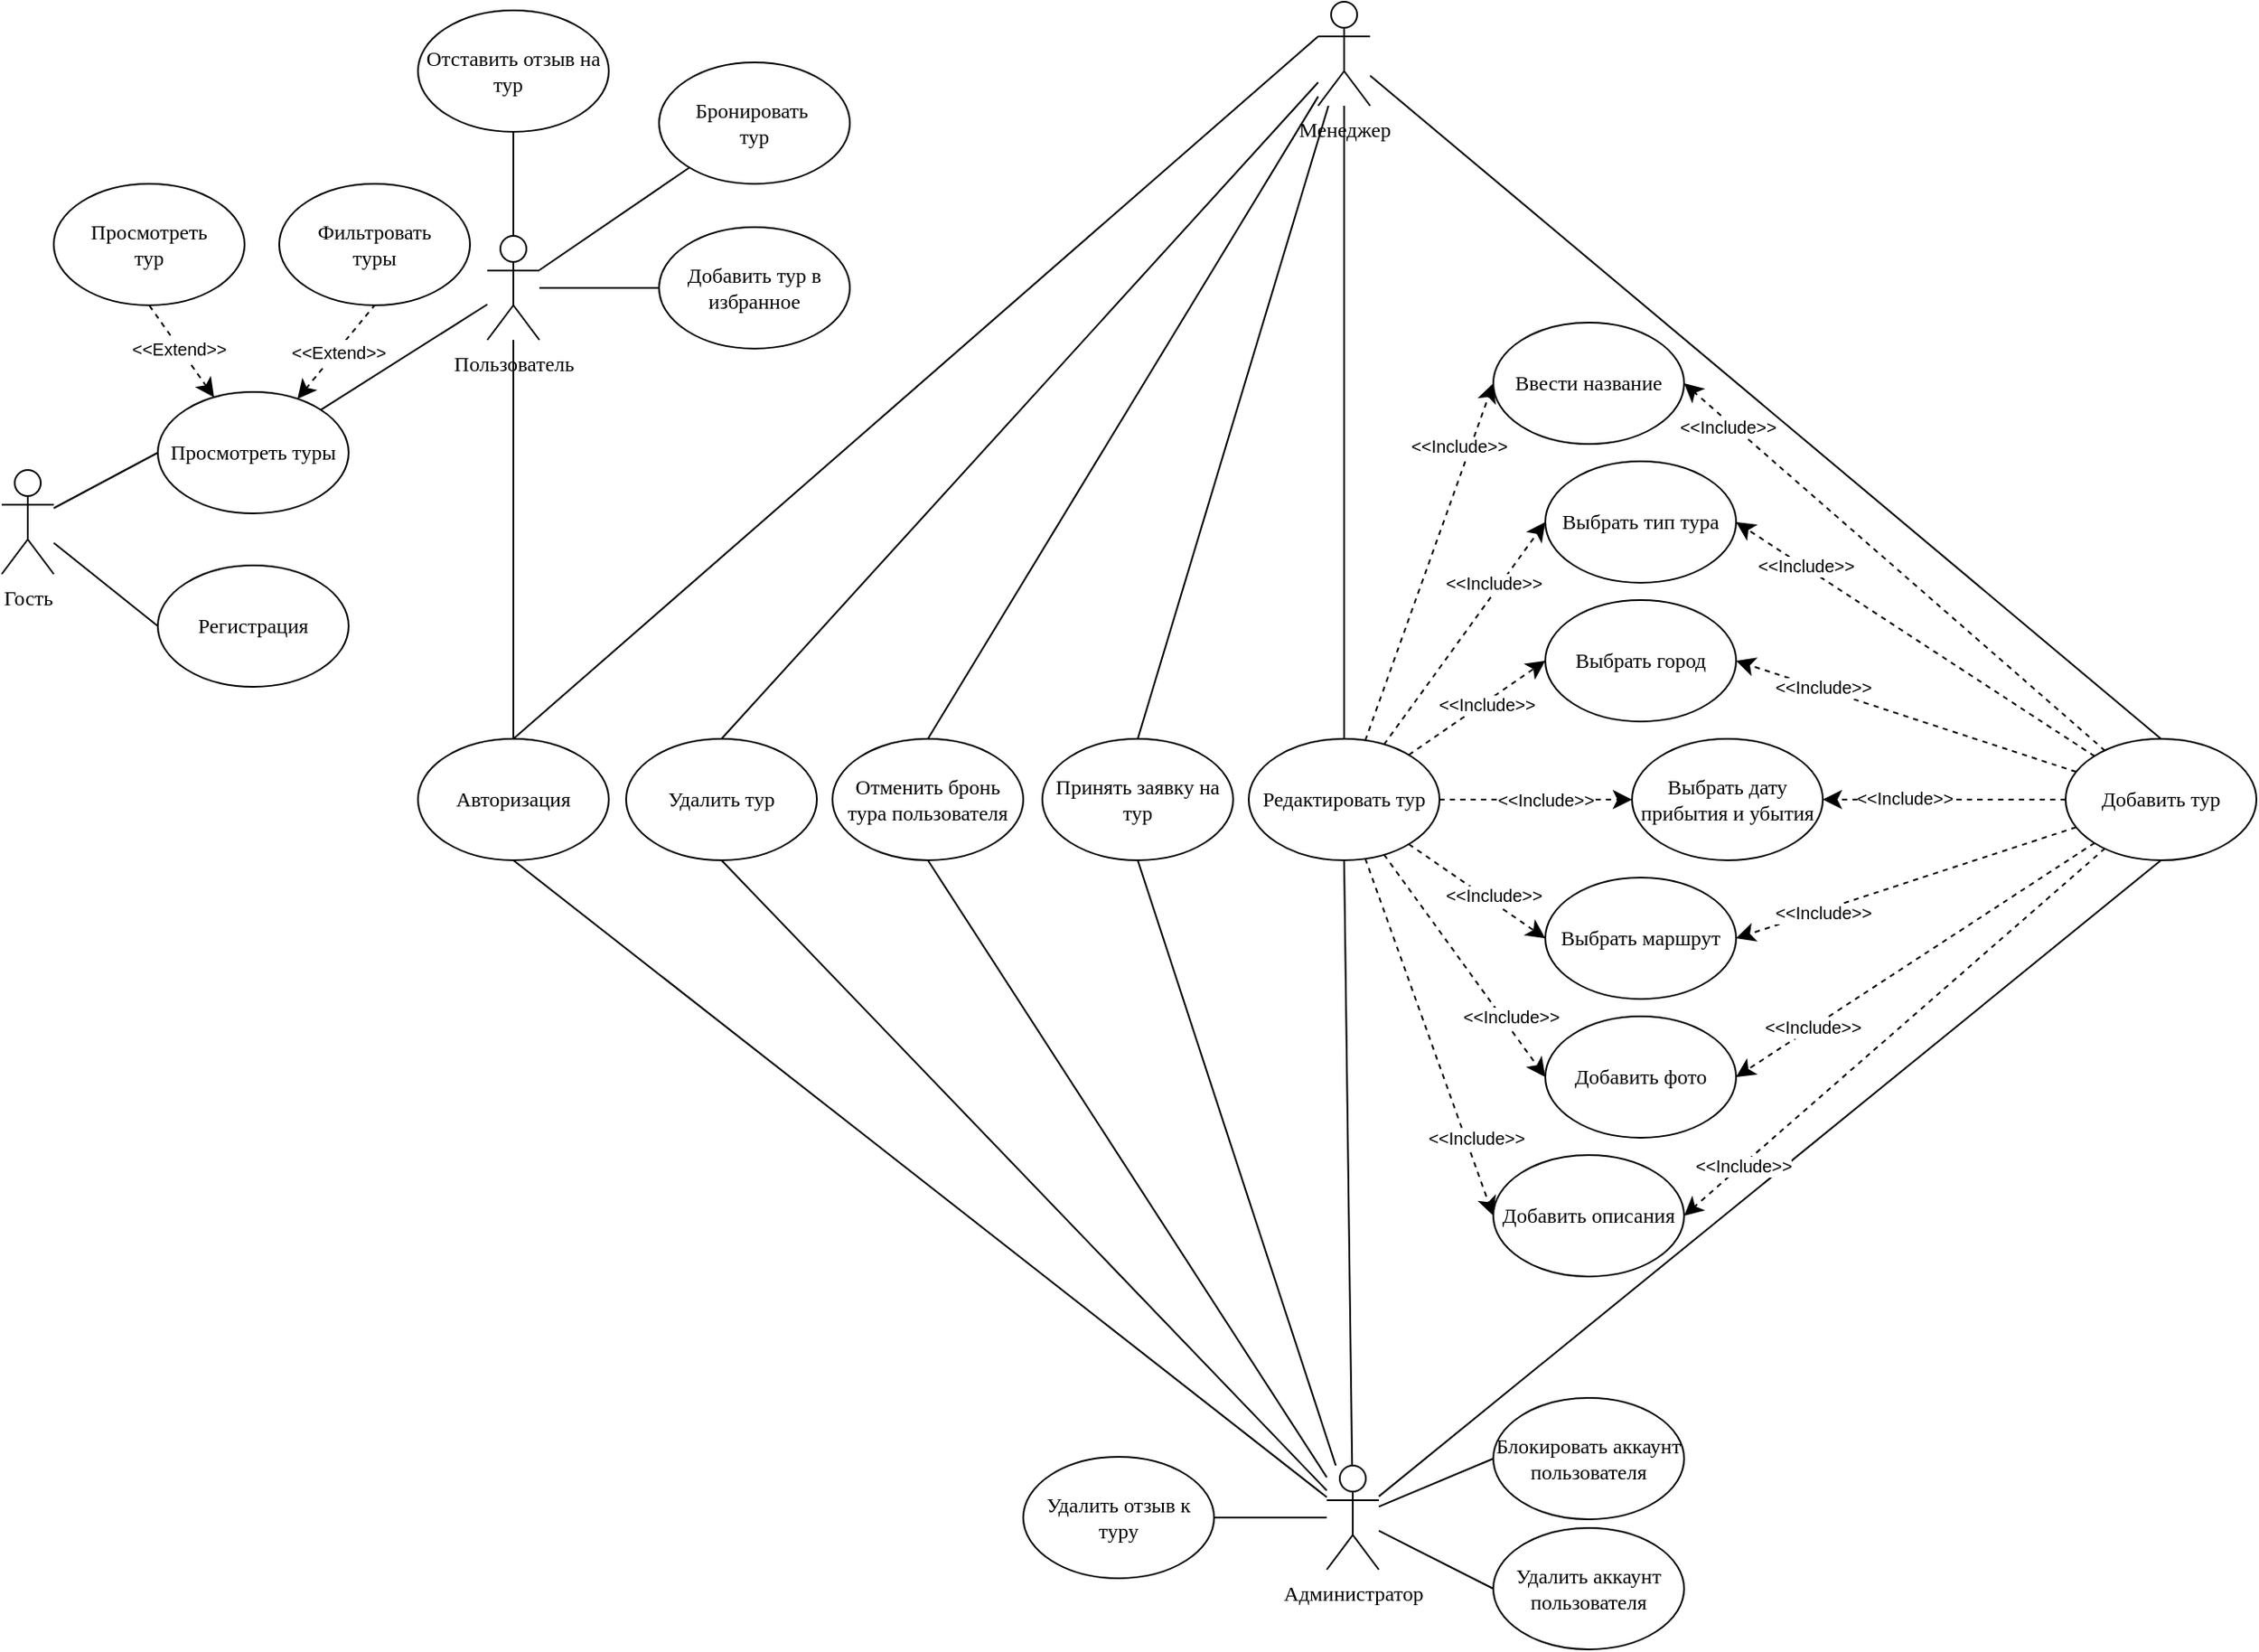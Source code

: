 <mxfile version="24.8.6">
  <diagram name="Страница — 1" id="NZbn_GLvDckBzevisfvI">
    <mxGraphModel dx="1900" dy="396" grid="0" gridSize="10" guides="1" tooltips="1" connect="1" arrows="1" fold="1" page="0" pageScale="1" pageWidth="1169" pageHeight="827" math="0" shadow="0">
      <root>
        <mxCell id="0" />
        <mxCell id="1" parent="0" />
        <mxCell id="svQCepNTFexyG-QFbBfc-1" value="Авторизация" style="ellipse;whiteSpace=wrap;html=1;fontFamily=Times New Roman;" parent="1" vertex="1">
          <mxGeometry x="178" y="827" width="110" height="70" as="geometry" />
        </mxCell>
        <mxCell id="p_r1cKh_CzRkiVNsoP0s-77" style="edgeStyle=none;curved=1;rounded=0;orthogonalLoop=1;jettySize=auto;html=1;entryX=0;entryY=0.5;entryDx=0;entryDy=0;fontSize=12;startSize=8;endSize=8;endArrow=none;endFill=0;" parent="1" source="svQCepNTFexyG-QFbBfc-3" target="OeR3qFUjESxq3L1rICcf-10" edge="1">
          <mxGeometry relative="1" as="geometry" />
        </mxCell>
        <mxCell id="p_r1cKh_CzRkiVNsoP0s-78" style="edgeStyle=none;curved=1;rounded=0;orthogonalLoop=1;jettySize=auto;html=1;entryX=0;entryY=0.5;entryDx=0;entryDy=0;fontSize=12;startSize=8;endSize=8;endArrow=none;endFill=0;" parent="1" source="svQCepNTFexyG-QFbBfc-3" target="p_r1cKh_CzRkiVNsoP0s-5" edge="1">
          <mxGeometry relative="1" as="geometry" />
        </mxCell>
        <mxCell id="svQCepNTFexyG-QFbBfc-3" value="Гость" style="shape=umlActor;verticalLabelPosition=bottom;verticalAlign=top;html=1;outlineConnect=0;fontFamily=Times New Roman;" parent="1" vertex="1">
          <mxGeometry x="-62" y="672" width="30" height="60" as="geometry" />
        </mxCell>
        <mxCell id="OeR3qFUjESxq3L1rICcf-11" style="edgeStyle=none;shape=connector;rounded=0;orthogonalLoop=1;jettySize=auto;html=1;labelBackgroundColor=default;strokeColor=default;align=center;verticalAlign=middle;fontFamily=Helvetica;fontSize=11;fontColor=default;endArrow=none;endFill=0;" parent="1" source="svQCepNTFexyG-QFbBfc-7" target="OeR3qFUjESxq3L1rICcf-10" edge="1">
          <mxGeometry relative="1" as="geometry" />
        </mxCell>
        <mxCell id="OeR3qFUjESxq3L1rICcf-12" style="edgeStyle=none;shape=connector;rounded=0;orthogonalLoop=1;jettySize=auto;html=1;labelBackgroundColor=default;strokeColor=default;align=center;verticalAlign=middle;fontFamily=Helvetica;fontSize=11;fontColor=default;endArrow=none;endFill=0;" parent="1" source="svQCepNTFexyG-QFbBfc-7" target="OeR3qFUjESxq3L1rICcf-9" edge="1">
          <mxGeometry relative="1" as="geometry" />
        </mxCell>
        <mxCell id="OeR3qFUjESxq3L1rICcf-13" style="edgeStyle=none;shape=connector;rounded=0;orthogonalLoop=1;jettySize=auto;html=1;labelBackgroundColor=default;strokeColor=default;align=center;verticalAlign=middle;fontFamily=Helvetica;fontSize=11;fontColor=default;endArrow=none;endFill=0;" parent="1" source="svQCepNTFexyG-QFbBfc-7" target="OeR3qFUjESxq3L1rICcf-8" edge="1">
          <mxGeometry relative="1" as="geometry" />
        </mxCell>
        <mxCell id="p_r1cKh_CzRkiVNsoP0s-63" style="edgeStyle=none;curved=1;rounded=0;orthogonalLoop=1;jettySize=auto;html=1;entryX=0;entryY=0.5;entryDx=0;entryDy=0;fontSize=12;startSize=8;endSize=8;endArrow=none;endFill=0;" parent="1" source="svQCepNTFexyG-QFbBfc-7" target="zMWsZsheXrGuxRjLxGXC-23" edge="1">
          <mxGeometry relative="1" as="geometry" />
        </mxCell>
        <mxCell id="p_r1cKh_CzRkiVNsoP0s-74" style="edgeStyle=none;curved=1;rounded=0;orthogonalLoop=1;jettySize=auto;html=1;fontSize=12;startSize=8;endSize=8;endArrow=none;endFill=0;" parent="1" source="svQCepNTFexyG-QFbBfc-7" target="svQCepNTFexyG-QFbBfc-1" edge="1">
          <mxGeometry relative="1" as="geometry" />
        </mxCell>
        <mxCell id="svQCepNTFexyG-QFbBfc-7" value="Пользователь" style="shape=umlActor;verticalLabelPosition=bottom;verticalAlign=top;html=1;outlineConnect=0;fontFamily=Times New Roman;" parent="1" vertex="1">
          <mxGeometry x="218" y="537" width="30" height="60" as="geometry" />
        </mxCell>
        <mxCell id="OeR3qFUjESxq3L1rICcf-7" value="Фильтровать&lt;div&gt;туры&lt;/div&gt;" style="ellipse;whiteSpace=wrap;html=1;fontFamily=Times New Roman;" parent="1" vertex="1">
          <mxGeometry x="98" y="507" width="110" height="70" as="geometry" />
        </mxCell>
        <mxCell id="OeR3qFUjESxq3L1rICcf-8" value="Бронировать&amp;nbsp;&lt;div&gt;тур&lt;/div&gt;" style="ellipse;whiteSpace=wrap;html=1;fontFamily=Times New Roman;" parent="1" vertex="1">
          <mxGeometry x="317" y="437" width="110" height="70" as="geometry" />
        </mxCell>
        <mxCell id="OeR3qFUjESxq3L1rICcf-9" value="Отставить отзыв на тур&amp;nbsp;&amp;nbsp;" style="ellipse;whiteSpace=wrap;html=1;fontFamily=Times New Roman;" parent="1" vertex="1">
          <mxGeometry x="178" y="407" width="110" height="70" as="geometry" />
        </mxCell>
        <mxCell id="p_r1cKh_CzRkiVNsoP0s-66" style="edgeStyle=none;curved=1;rounded=0;orthogonalLoop=1;jettySize=auto;html=1;entryX=0.5;entryY=1;entryDx=0;entryDy=0;fontSize=12;startSize=8;endSize=8;endArrow=none;endFill=0;startArrow=classic;startFill=1;dashed=1;" parent="1" source="OeR3qFUjESxq3L1rICcf-10" target="p_r1cKh_CzRkiVNsoP0s-64" edge="1">
          <mxGeometry relative="1" as="geometry" />
        </mxCell>
        <mxCell id="p_r1cKh_CzRkiVNsoP0s-68" value="&lt;font style=&quot;font-size: 10px;&quot;&gt;&amp;lt;&amp;lt;Extend&amp;gt;&amp;gt;&lt;/font&gt;" style="edgeLabel;html=1;align=center;verticalAlign=middle;resizable=0;points=[];fontSize=12;" parent="p_r1cKh_CzRkiVNsoP0s-66" vertex="1" connectable="0">
          <mxGeometry x="0.073" y="1" relative="1" as="geometry">
            <mxPoint as="offset" />
          </mxGeometry>
        </mxCell>
        <mxCell id="p_r1cKh_CzRkiVNsoP0s-67" style="edgeStyle=none;curved=1;rounded=0;orthogonalLoop=1;jettySize=auto;html=1;entryX=0.5;entryY=1;entryDx=0;entryDy=0;fontSize=12;startSize=8;endSize=8;startArrow=classic;startFill=1;endArrow=none;endFill=0;dashed=1;" parent="1" source="OeR3qFUjESxq3L1rICcf-10" target="OeR3qFUjESxq3L1rICcf-7" edge="1">
          <mxGeometry relative="1" as="geometry" />
        </mxCell>
        <mxCell id="OeR3qFUjESxq3L1rICcf-10" value="Просмотреть туры" style="ellipse;whiteSpace=wrap;html=1;fontFamily=Times New Roman;" parent="1" vertex="1">
          <mxGeometry x="28" y="627" width="110" height="70" as="geometry" />
        </mxCell>
        <mxCell id="p_r1cKh_CzRkiVNsoP0s-47" style="edgeStyle=none;curved=1;rounded=0;orthogonalLoop=1;jettySize=auto;html=1;entryX=1;entryY=0.5;entryDx=0;entryDy=0;fontSize=12;startSize=8;endSize=8;dashed=1;" parent="1" source="OeR3qFUjESxq3L1rICcf-15" target="p_r1cKh_CzRkiVNsoP0s-23" edge="1">
          <mxGeometry relative="1" as="geometry" />
        </mxCell>
        <mxCell id="p_r1cKh_CzRkiVNsoP0s-48" style="edgeStyle=none;curved=1;rounded=0;orthogonalLoop=1;jettySize=auto;html=1;entryX=1;entryY=0.5;entryDx=0;entryDy=0;fontSize=12;startSize=8;endSize=8;dashed=1;" parent="1" source="OeR3qFUjESxq3L1rICcf-15" target="p_r1cKh_CzRkiVNsoP0s-28" edge="1">
          <mxGeometry relative="1" as="geometry" />
        </mxCell>
        <mxCell id="p_r1cKh_CzRkiVNsoP0s-49" style="edgeStyle=none;curved=1;rounded=0;orthogonalLoop=1;jettySize=auto;html=1;entryX=1;entryY=0.5;entryDx=0;entryDy=0;fontSize=12;startSize=8;endSize=8;dashed=1;" parent="1" source="OeR3qFUjESxq3L1rICcf-15" target="p_r1cKh_CzRkiVNsoP0s-22" edge="1">
          <mxGeometry relative="1" as="geometry" />
        </mxCell>
        <mxCell id="p_r1cKh_CzRkiVNsoP0s-50" style="edgeStyle=none;curved=1;rounded=0;orthogonalLoop=1;jettySize=auto;html=1;entryX=1;entryY=0.5;entryDx=0;entryDy=0;fontSize=12;startSize=8;endSize=8;dashed=1;" parent="1" source="OeR3qFUjESxq3L1rICcf-15" target="p_r1cKh_CzRkiVNsoP0s-21" edge="1">
          <mxGeometry relative="1" as="geometry" />
        </mxCell>
        <mxCell id="p_r1cKh_CzRkiVNsoP0s-51" style="edgeStyle=none;curved=1;rounded=0;orthogonalLoop=1;jettySize=auto;html=1;entryX=1;entryY=0.5;entryDx=0;entryDy=0;fontSize=12;startSize=8;endSize=8;dashed=1;" parent="1" source="OeR3qFUjESxq3L1rICcf-15" target="p_r1cKh_CzRkiVNsoP0s-19" edge="1">
          <mxGeometry relative="1" as="geometry" />
        </mxCell>
        <mxCell id="p_r1cKh_CzRkiVNsoP0s-52" style="edgeStyle=none;curved=1;rounded=0;orthogonalLoop=1;jettySize=auto;html=1;entryX=1;entryY=0.5;entryDx=0;entryDy=0;fontSize=12;startSize=8;endSize=8;dashed=1;" parent="1" source="OeR3qFUjESxq3L1rICcf-15" target="p_r1cKh_CzRkiVNsoP0s-20" edge="1">
          <mxGeometry relative="1" as="geometry" />
        </mxCell>
        <mxCell id="p_r1cKh_CzRkiVNsoP0s-53" style="edgeStyle=none;curved=1;rounded=0;orthogonalLoop=1;jettySize=auto;html=1;entryX=1;entryY=0.5;entryDx=0;entryDy=0;fontSize=12;startSize=8;endSize=8;dashed=1;" parent="1" source="OeR3qFUjESxq3L1rICcf-15" target="p_r1cKh_CzRkiVNsoP0s-24" edge="1">
          <mxGeometry relative="1" as="geometry" />
        </mxCell>
        <mxCell id="OeR3qFUjESxq3L1rICcf-15" value="Добавить тур" style="ellipse;whiteSpace=wrap;html=1;fontFamily=Times New Roman;" parent="1" vertex="1">
          <mxGeometry x="1128" y="827" width="110" height="70" as="geometry" />
        </mxCell>
        <mxCell id="OeR3qFUjESxq3L1rICcf-21" value="Удалить тур" style="ellipse;whiteSpace=wrap;html=1;fontFamily=Times New Roman;" parent="1" vertex="1">
          <mxGeometry x="298" y="827" width="110" height="70" as="geometry" />
        </mxCell>
        <mxCell id="zMWsZsheXrGuxRjLxGXC-29" style="edgeStyle=none;curved=1;rounded=0;orthogonalLoop=1;jettySize=auto;html=1;entryX=0.5;entryY=0;entryDx=0;entryDy=0;fontSize=12;startSize=8;endSize=8;endArrow=none;endFill=0;" parent="1" source="zMWsZsheXrGuxRjLxGXC-20" target="OeR3qFUjESxq3L1rICcf-15" edge="1">
          <mxGeometry relative="1" as="geometry" />
        </mxCell>
        <mxCell id="zMWsZsheXrGuxRjLxGXC-30" style="edgeStyle=none;curved=1;rounded=0;orthogonalLoop=1;jettySize=auto;html=1;entryX=0.5;entryY=0;entryDx=0;entryDy=0;fontSize=12;startSize=8;endSize=8;endArrow=none;endFill=0;" parent="1" source="zMWsZsheXrGuxRjLxGXC-20" target="OeR3qFUjESxq3L1rICcf-21" edge="1">
          <mxGeometry relative="1" as="geometry" />
        </mxCell>
        <mxCell id="zMWsZsheXrGuxRjLxGXC-31" style="edgeStyle=none;curved=1;rounded=0;orthogonalLoop=1;jettySize=auto;html=1;entryX=0.5;entryY=0;entryDx=0;entryDy=0;fontSize=12;startSize=8;endSize=8;endArrow=none;endFill=0;" parent="1" source="zMWsZsheXrGuxRjLxGXC-20" target="zMWsZsheXrGuxRjLxGXC-28" edge="1">
          <mxGeometry relative="1" as="geometry" />
        </mxCell>
        <mxCell id="zMWsZsheXrGuxRjLxGXC-32" style="edgeStyle=none;curved=1;rounded=0;orthogonalLoop=1;jettySize=auto;html=1;entryX=0.5;entryY=0;entryDx=0;entryDy=0;fontSize=12;startSize=8;endSize=8;endArrow=none;endFill=0;" parent="1" source="zMWsZsheXrGuxRjLxGXC-20" target="zMWsZsheXrGuxRjLxGXC-27" edge="1">
          <mxGeometry relative="1" as="geometry" />
        </mxCell>
        <mxCell id="zMWsZsheXrGuxRjLxGXC-33" style="edgeStyle=none;curved=1;rounded=0;orthogonalLoop=1;jettySize=auto;html=1;entryX=0.5;entryY=0;entryDx=0;entryDy=0;fontSize=12;startSize=8;endSize=8;endArrow=none;endFill=0;" parent="1" source="zMWsZsheXrGuxRjLxGXC-20" target="zMWsZsheXrGuxRjLxGXC-26" edge="1">
          <mxGeometry relative="1" as="geometry" />
        </mxCell>
        <mxCell id="p_r1cKh_CzRkiVNsoP0s-14" style="edgeStyle=none;curved=1;rounded=0;orthogonalLoop=1;jettySize=auto;html=1;exitX=0;exitY=0.333;exitDx=0;exitDy=0;exitPerimeter=0;entryX=0.5;entryY=0;entryDx=0;entryDy=0;fontSize=12;startSize=8;endSize=8;endArrow=none;endFill=0;" parent="1" source="zMWsZsheXrGuxRjLxGXC-20" target="svQCepNTFexyG-QFbBfc-1" edge="1">
          <mxGeometry relative="1" as="geometry" />
        </mxCell>
        <mxCell id="zMWsZsheXrGuxRjLxGXC-20" value="Менеджер" style="shape=umlActor;verticalLabelPosition=bottom;verticalAlign=top;html=1;outlineConnect=0;fontFamily=Times New Roman;" parent="1" vertex="1">
          <mxGeometry x="697" y="402" width="30" height="60" as="geometry" />
        </mxCell>
        <mxCell id="zMWsZsheXrGuxRjLxGXC-23" value="Добавить тур в избранное" style="ellipse;whiteSpace=wrap;html=1;fontFamily=Times New Roman;" parent="1" vertex="1">
          <mxGeometry x="317" y="532" width="110" height="70" as="geometry" />
        </mxCell>
        <mxCell id="p_r1cKh_CzRkiVNsoP0s-29" style="edgeStyle=none;curved=1;rounded=0;orthogonalLoop=1;jettySize=auto;html=1;entryX=0;entryY=0.5;entryDx=0;entryDy=0;fontSize=12;startSize=8;endSize=8;dashed=1;" parent="1" source="zMWsZsheXrGuxRjLxGXC-26" target="p_r1cKh_CzRkiVNsoP0s-23" edge="1">
          <mxGeometry relative="1" as="geometry" />
        </mxCell>
        <mxCell id="p_r1cKh_CzRkiVNsoP0s-39" value="&amp;lt;&amp;lt;Include&amp;gt;&amp;gt;" style="edgeLabel;html=1;align=center;verticalAlign=middle;resizable=0;points=[];fontSize=10;" parent="p_r1cKh_CzRkiVNsoP0s-29" vertex="1" connectable="0">
          <mxGeometry x="0.611" y="2" relative="1" as="geometry">
            <mxPoint x="-4" y="-4" as="offset" />
          </mxGeometry>
        </mxCell>
        <mxCell id="p_r1cKh_CzRkiVNsoP0s-30" style="edgeStyle=none;curved=1;rounded=0;orthogonalLoop=1;jettySize=auto;html=1;entryX=0;entryY=0.5;entryDx=0;entryDy=0;fontSize=12;startSize=8;endSize=8;dashed=1;" parent="1" source="zMWsZsheXrGuxRjLxGXC-26" target="p_r1cKh_CzRkiVNsoP0s-28" edge="1">
          <mxGeometry relative="1" as="geometry" />
        </mxCell>
        <mxCell id="p_r1cKh_CzRkiVNsoP0s-31" style="edgeStyle=none;curved=1;rounded=0;orthogonalLoop=1;jettySize=auto;html=1;entryX=0;entryY=0.5;entryDx=0;entryDy=0;fontSize=12;startSize=8;endSize=8;dashed=1;" parent="1" source="zMWsZsheXrGuxRjLxGXC-26" target="p_r1cKh_CzRkiVNsoP0s-22" edge="1">
          <mxGeometry relative="1" as="geometry" />
        </mxCell>
        <mxCell id="p_r1cKh_CzRkiVNsoP0s-32" style="edgeStyle=none;curved=1;rounded=0;orthogonalLoop=1;jettySize=auto;html=1;fontSize=12;startSize=8;endSize=8;dashed=1;" parent="1" source="zMWsZsheXrGuxRjLxGXC-26" target="p_r1cKh_CzRkiVNsoP0s-21" edge="1">
          <mxGeometry relative="1" as="geometry" />
        </mxCell>
        <mxCell id="p_r1cKh_CzRkiVNsoP0s-33" style="edgeStyle=none;curved=1;rounded=0;orthogonalLoop=1;jettySize=auto;html=1;entryX=0;entryY=0.5;entryDx=0;entryDy=0;fontSize=12;startSize=8;endSize=8;dashed=1;" parent="1" source="zMWsZsheXrGuxRjLxGXC-26" target="p_r1cKh_CzRkiVNsoP0s-19" edge="1">
          <mxGeometry relative="1" as="geometry" />
        </mxCell>
        <mxCell id="p_r1cKh_CzRkiVNsoP0s-34" style="edgeStyle=none;curved=1;rounded=0;orthogonalLoop=1;jettySize=auto;html=1;entryX=0;entryY=0.5;entryDx=0;entryDy=0;fontSize=12;startSize=8;endSize=8;dashed=1;" parent="1" source="zMWsZsheXrGuxRjLxGXC-26" target="p_r1cKh_CzRkiVNsoP0s-20" edge="1">
          <mxGeometry relative="1" as="geometry" />
        </mxCell>
        <mxCell id="p_r1cKh_CzRkiVNsoP0s-35" style="edgeStyle=none;curved=1;rounded=0;orthogonalLoop=1;jettySize=auto;html=1;entryX=0;entryY=0.5;entryDx=0;entryDy=0;fontSize=12;startSize=8;endSize=8;dashed=1;" parent="1" source="zMWsZsheXrGuxRjLxGXC-26" target="p_r1cKh_CzRkiVNsoP0s-24" edge="1">
          <mxGeometry relative="1" as="geometry" />
        </mxCell>
        <mxCell id="zMWsZsheXrGuxRjLxGXC-26" value="Редактировать тур" style="ellipse;whiteSpace=wrap;html=1;fontFamily=Times New Roman;" parent="1" vertex="1">
          <mxGeometry x="657" y="827" width="110" height="70" as="geometry" />
        </mxCell>
        <mxCell id="zMWsZsheXrGuxRjLxGXC-27" value="Принять заявку на тур" style="ellipse;whiteSpace=wrap;html=1;fontFamily=Times New Roman;" parent="1" vertex="1">
          <mxGeometry x="538" y="827" width="110" height="70" as="geometry" />
        </mxCell>
        <mxCell id="zMWsZsheXrGuxRjLxGXC-28" value="Отменить бронь тура пользователя" style="ellipse;whiteSpace=wrap;html=1;fontFamily=Times New Roman;" parent="1" vertex="1">
          <mxGeometry x="417" y="827" width="110" height="70" as="geometry" />
        </mxCell>
        <mxCell id="zMWsZsheXrGuxRjLxGXC-39" style="edgeStyle=none;curved=1;rounded=0;orthogonalLoop=1;jettySize=auto;html=1;entryX=0.5;entryY=1;entryDx=0;entryDy=0;fontSize=12;startSize=8;endSize=8;endArrow=none;endFill=0;" parent="1" source="zMWsZsheXrGuxRjLxGXC-35" target="OeR3qFUjESxq3L1rICcf-15" edge="1">
          <mxGeometry relative="1" as="geometry" />
        </mxCell>
        <mxCell id="zMWsZsheXrGuxRjLxGXC-40" style="edgeStyle=none;curved=1;rounded=0;orthogonalLoop=1;jettySize=auto;html=1;entryX=0.5;entryY=1;entryDx=0;entryDy=0;fontSize=12;startSize=8;endSize=8;endArrow=none;endFill=0;" parent="1" source="zMWsZsheXrGuxRjLxGXC-35" target="OeR3qFUjESxq3L1rICcf-21" edge="1">
          <mxGeometry relative="1" as="geometry" />
        </mxCell>
        <mxCell id="zMWsZsheXrGuxRjLxGXC-41" style="edgeStyle=none;curved=1;rounded=0;orthogonalLoop=1;jettySize=auto;html=1;entryX=0.5;entryY=1;entryDx=0;entryDy=0;fontSize=12;startSize=8;endSize=8;endArrow=none;endFill=0;" parent="1" source="zMWsZsheXrGuxRjLxGXC-35" target="zMWsZsheXrGuxRjLxGXC-28" edge="1">
          <mxGeometry relative="1" as="geometry" />
        </mxCell>
        <mxCell id="zMWsZsheXrGuxRjLxGXC-42" style="edgeStyle=none;curved=1;rounded=0;orthogonalLoop=1;jettySize=auto;html=1;entryX=0.5;entryY=1;entryDx=0;entryDy=0;fontSize=12;startSize=8;endSize=8;endArrow=none;endFill=0;" parent="1" source="zMWsZsheXrGuxRjLxGXC-35" target="zMWsZsheXrGuxRjLxGXC-27" edge="1">
          <mxGeometry relative="1" as="geometry" />
        </mxCell>
        <mxCell id="zMWsZsheXrGuxRjLxGXC-43" style="edgeStyle=none;curved=1;rounded=0;orthogonalLoop=1;jettySize=auto;html=1;entryX=0.5;entryY=1;entryDx=0;entryDy=0;fontSize=12;startSize=8;endSize=8;endArrow=none;endFill=0;" parent="1" source="zMWsZsheXrGuxRjLxGXC-35" target="zMWsZsheXrGuxRjLxGXC-26" edge="1">
          <mxGeometry relative="1" as="geometry" />
        </mxCell>
        <mxCell id="p_r1cKh_CzRkiVNsoP0s-18" style="edgeStyle=none;curved=1;rounded=0;orthogonalLoop=1;jettySize=auto;html=1;entryX=0.5;entryY=1;entryDx=0;entryDy=0;fontSize=12;startSize=8;endSize=8;endArrow=none;endFill=0;" parent="1" source="zMWsZsheXrGuxRjLxGXC-35" target="svQCepNTFexyG-QFbBfc-1" edge="1">
          <mxGeometry relative="1" as="geometry" />
        </mxCell>
        <mxCell id="nBBlVvWBp2isnyXZccdl-3" style="edgeStyle=none;curved=1;rounded=0;orthogonalLoop=1;jettySize=auto;html=1;entryX=0;entryY=0.5;entryDx=0;entryDy=0;fontSize=12;startSize=8;endSize=8;endArrow=none;endFill=0;" parent="1" source="zMWsZsheXrGuxRjLxGXC-35" target="zMWsZsheXrGuxRjLxGXC-45" edge="1">
          <mxGeometry relative="1" as="geometry" />
        </mxCell>
        <mxCell id="nBBlVvWBp2isnyXZccdl-4" style="edgeStyle=none;curved=1;rounded=0;orthogonalLoop=1;jettySize=auto;html=1;entryX=0;entryY=0.5;entryDx=0;entryDy=0;fontSize=12;startSize=8;endSize=8;endArrow=none;endFill=0;" parent="1" source="zMWsZsheXrGuxRjLxGXC-35" target="zMWsZsheXrGuxRjLxGXC-44" edge="1">
          <mxGeometry relative="1" as="geometry" />
        </mxCell>
        <mxCell id="nBBlVvWBp2isnyXZccdl-5" style="edgeStyle=none;curved=1;rounded=0;orthogonalLoop=1;jettySize=auto;html=1;entryX=1;entryY=0.5;entryDx=0;entryDy=0;fontSize=12;startSize=8;endSize=8;endArrow=none;endFill=0;" parent="1" source="zMWsZsheXrGuxRjLxGXC-35" target="zMWsZsheXrGuxRjLxGXC-46" edge="1">
          <mxGeometry relative="1" as="geometry" />
        </mxCell>
        <mxCell id="zMWsZsheXrGuxRjLxGXC-35" value="Администратор" style="shape=umlActor;verticalLabelPosition=bottom;verticalAlign=top;html=1;outlineConnect=0;fontFamily=Times New Roman;" parent="1" vertex="1">
          <mxGeometry x="702" y="1246" width="30" height="60" as="geometry" />
        </mxCell>
        <mxCell id="zMWsZsheXrGuxRjLxGXC-44" value="Блокировать аккаунт пользователя" style="ellipse;whiteSpace=wrap;html=1;fontFamily=Times New Roman;" parent="1" vertex="1">
          <mxGeometry x="798" y="1207" width="110" height="70" as="geometry" />
        </mxCell>
        <mxCell id="zMWsZsheXrGuxRjLxGXC-45" value="Удалить аккаунт пользователя" style="ellipse;whiteSpace=wrap;html=1;fontFamily=Times New Roman;" parent="1" vertex="1">
          <mxGeometry x="798" y="1282" width="110" height="70" as="geometry" />
        </mxCell>
        <mxCell id="zMWsZsheXrGuxRjLxGXC-46" value="Удалить отзыв к туру" style="ellipse;whiteSpace=wrap;html=1;fontFamily=Times New Roman;" parent="1" vertex="1">
          <mxGeometry x="527" y="1241" width="110" height="70" as="geometry" />
        </mxCell>
        <mxCell id="p_r1cKh_CzRkiVNsoP0s-5" value="Регистрация" style="ellipse;whiteSpace=wrap;html=1;fontFamily=Times New Roman;" parent="1" vertex="1">
          <mxGeometry x="28" y="727" width="110" height="70" as="geometry" />
        </mxCell>
        <mxCell id="p_r1cKh_CzRkiVNsoP0s-19" value="Выбрать маршрут" style="ellipse;whiteSpace=wrap;html=1;fontFamily=Times New Roman;" parent="1" vertex="1">
          <mxGeometry x="828" y="907" width="110" height="70" as="geometry" />
        </mxCell>
        <mxCell id="p_r1cKh_CzRkiVNsoP0s-20" value="Добавить фото" style="ellipse;whiteSpace=wrap;html=1;fontFamily=Times New Roman;" parent="1" vertex="1">
          <mxGeometry x="828" y="987" width="110" height="70" as="geometry" />
        </mxCell>
        <mxCell id="p_r1cKh_CzRkiVNsoP0s-21" value="Выбрать дату прибытия и убытия" style="ellipse;whiteSpace=wrap;html=1;fontFamily=Times New Roman;" parent="1" vertex="1">
          <mxGeometry x="878" y="827" width="110" height="70" as="geometry" />
        </mxCell>
        <mxCell id="p_r1cKh_CzRkiVNsoP0s-22" value="Выбрать город" style="ellipse;whiteSpace=wrap;html=1;fontFamily=Times New Roman;" parent="1" vertex="1">
          <mxGeometry x="828" y="747" width="110" height="70" as="geometry" />
        </mxCell>
        <mxCell id="p_r1cKh_CzRkiVNsoP0s-23" value="Ввести название" style="ellipse;whiteSpace=wrap;html=1;fontFamily=Times New Roman;" parent="1" vertex="1">
          <mxGeometry x="798" y="587" width="110" height="70" as="geometry" />
        </mxCell>
        <mxCell id="p_r1cKh_CzRkiVNsoP0s-24" value="Добавить описания" style="ellipse;whiteSpace=wrap;html=1;fontFamily=Times New Roman;" parent="1" vertex="1">
          <mxGeometry x="798" y="1067" width="110" height="70" as="geometry" />
        </mxCell>
        <mxCell id="p_r1cKh_CzRkiVNsoP0s-27" style="edgeStyle=none;curved=1;rounded=0;orthogonalLoop=1;jettySize=auto;html=1;exitX=1;exitY=0.5;exitDx=0;exitDy=0;fontSize=12;startSize=8;endSize=8;" parent="1" source="p_r1cKh_CzRkiVNsoP0s-22" target="p_r1cKh_CzRkiVNsoP0s-22" edge="1">
          <mxGeometry relative="1" as="geometry" />
        </mxCell>
        <mxCell id="p_r1cKh_CzRkiVNsoP0s-28" value="Выбрать тип тура" style="ellipse;whiteSpace=wrap;html=1;fontFamily=Times New Roman;" parent="1" vertex="1">
          <mxGeometry x="828" y="667" width="110" height="70" as="geometry" />
        </mxCell>
        <mxCell id="p_r1cKh_CzRkiVNsoP0s-40" value="&amp;lt;&amp;lt;Include&amp;gt;&amp;gt;" style="edgeLabel;html=1;align=center;verticalAlign=middle;resizable=0;points=[];fontSize=10;" parent="1" vertex="1" connectable="0">
          <mxGeometry x="797.998" y="736.998" as="geometry" />
        </mxCell>
        <mxCell id="p_r1cKh_CzRkiVNsoP0s-41" value="&amp;lt;&amp;lt;Include&amp;gt;&amp;gt;" style="edgeLabel;html=1;align=center;verticalAlign=middle;resizable=0;points=[];fontSize=10;" parent="1" vertex="1" connectable="0">
          <mxGeometry x="793.998" y="806.998" as="geometry" />
        </mxCell>
        <mxCell id="p_r1cKh_CzRkiVNsoP0s-42" value="&amp;lt;&amp;lt;Include&amp;gt;&amp;gt;" style="edgeLabel;html=1;align=center;verticalAlign=middle;resizable=0;points=[];fontSize=10;" parent="1" vertex="1" connectable="0">
          <mxGeometry x="827.998" y="861.998" as="geometry" />
        </mxCell>
        <mxCell id="p_r1cKh_CzRkiVNsoP0s-43" value="&amp;lt;&amp;lt;Include&amp;gt;&amp;gt;" style="edgeLabel;html=1;align=center;verticalAlign=middle;resizable=0;points=[];fontSize=10;" parent="1" vertex="1" connectable="0">
          <mxGeometry x="797.998" y="916.998" as="geometry" />
        </mxCell>
        <mxCell id="p_r1cKh_CzRkiVNsoP0s-44" value="&amp;lt;&amp;lt;Include&amp;gt;&amp;gt;" style="edgeLabel;html=1;align=center;verticalAlign=middle;resizable=0;points=[];fontSize=10;" parent="1" vertex="1" connectable="0">
          <mxGeometry x="807.998" y="986.998" as="geometry" />
        </mxCell>
        <mxCell id="p_r1cKh_CzRkiVNsoP0s-45" value="&amp;lt;&amp;lt;Include&amp;gt;&amp;gt;" style="edgeLabel;html=1;align=center;verticalAlign=middle;resizable=0;points=[];fontSize=10;" parent="1" vertex="1" connectable="0">
          <mxGeometry x="787.998" y="1056.998" as="geometry" />
        </mxCell>
        <mxCell id="p_r1cKh_CzRkiVNsoP0s-55" value="&amp;lt;&amp;lt;Include&amp;gt;&amp;gt;" style="edgeLabel;html=1;align=center;verticalAlign=middle;resizable=0;points=[];fontSize=10;" parent="1" vertex="1" connectable="0">
          <mxGeometry x="933.0" y="646.996" as="geometry" />
        </mxCell>
        <mxCell id="p_r1cKh_CzRkiVNsoP0s-56" value="&amp;lt;&amp;lt;Include&amp;gt;&amp;gt;" style="edgeLabel;html=1;align=center;verticalAlign=middle;resizable=0;points=[];fontSize=10;" parent="1" vertex="1" connectable="0">
          <mxGeometry x="978.0" y="726.996" as="geometry" />
        </mxCell>
        <mxCell id="p_r1cKh_CzRkiVNsoP0s-57" value="&amp;lt;&amp;lt;Include&amp;gt;&amp;gt;" style="edgeLabel;html=1;align=center;verticalAlign=middle;resizable=0;points=[];fontSize=10;" parent="1" vertex="1" connectable="0">
          <mxGeometry x="988.0" y="796.996" as="geometry" />
        </mxCell>
        <mxCell id="p_r1cKh_CzRkiVNsoP0s-58" value="&amp;lt;&amp;lt;Include&amp;gt;&amp;gt;" style="edgeLabel;html=1;align=center;verticalAlign=middle;resizable=0;points=[];fontSize=10;" parent="1" vertex="1" connectable="0">
          <mxGeometry x="1018.0" y="806.996" as="geometry">
            <mxPoint x="17" y="54" as="offset" />
          </mxGeometry>
        </mxCell>
        <mxCell id="p_r1cKh_CzRkiVNsoP0s-59" value="&amp;lt;&amp;lt;Include&amp;gt;&amp;gt;" style="edgeLabel;html=1;align=center;verticalAlign=middle;resizable=0;points=[];fontSize=10;" parent="1" vertex="1" connectable="0">
          <mxGeometry x="988.0" y="926.996" as="geometry" />
        </mxCell>
        <mxCell id="p_r1cKh_CzRkiVNsoP0s-60" value="&amp;lt;&amp;lt;Include&amp;gt;&amp;gt;" style="edgeLabel;html=1;align=center;verticalAlign=middle;resizable=0;points=[];fontSize=10;" parent="1" vertex="1" connectable="0">
          <mxGeometry x="1008.0" y="926.996" as="geometry">
            <mxPoint x="-26" y="66" as="offset" />
          </mxGeometry>
        </mxCell>
        <mxCell id="p_r1cKh_CzRkiVNsoP0s-61" value="&amp;lt;&amp;lt;Include&amp;gt;&amp;gt;" style="edgeLabel;html=1;align=center;verticalAlign=middle;resizable=0;points=[];fontSize=10;" parent="1" vertex="1" connectable="0">
          <mxGeometry x="968.0" y="1006.996" as="geometry">
            <mxPoint x="-26" y="66" as="offset" />
          </mxGeometry>
        </mxCell>
        <mxCell id="p_r1cKh_CzRkiVNsoP0s-64" value="Просмотреть&lt;div&gt;тур&lt;/div&gt;" style="ellipse;whiteSpace=wrap;html=1;fontFamily=Times New Roman;" parent="1" vertex="1">
          <mxGeometry x="-32" y="507" width="110" height="70" as="geometry" />
        </mxCell>
        <mxCell id="p_r1cKh_CzRkiVNsoP0s-69" value="&lt;font style=&quot;font-size: 10px;&quot;&gt;&amp;lt;&amp;lt;Extend&amp;gt;&amp;gt;&lt;/font&gt;" style="edgeLabel;html=1;align=center;verticalAlign=middle;resizable=0;points=[];fontSize=12;" parent="1" vertex="1" connectable="0">
          <mxGeometry x="68.002" y="612.326" as="geometry">
            <mxPoint x="64" y="-9" as="offset" />
          </mxGeometry>
        </mxCell>
      </root>
    </mxGraphModel>
  </diagram>
</mxfile>
